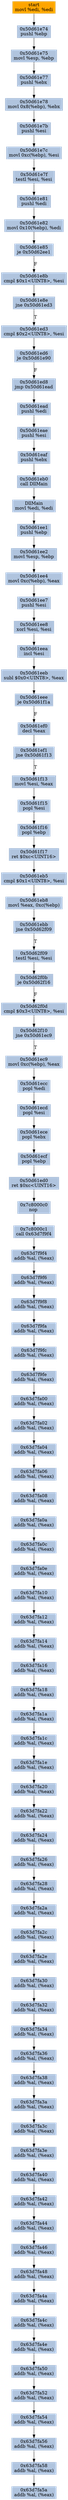 digraph G {
node[shape=rectangle,style=filled,fillcolor=lightsteelblue,color=lightsteelblue]
bgcolor="transparent"
a0x50d61e72movl_edi_edi[label="start\nmovl %edi, %edi",color="lightgrey",fillcolor="orange"];
a0x50d61e74pushl_ebp[label="0x50d61e74\npushl %ebp"];
a0x50d61e75movl_esp_ebp[label="0x50d61e75\nmovl %esp, %ebp"];
a0x50d61e77pushl_ebx[label="0x50d61e77\npushl %ebx"];
a0x50d61e78movl_0x8ebp__ebx[label="0x50d61e78\nmovl 0x8(%ebp), %ebx"];
a0x50d61e7bpushl_esi[label="0x50d61e7b\npushl %esi"];
a0x50d61e7cmovl_0xcebp__esi[label="0x50d61e7c\nmovl 0xc(%ebp), %esi"];
a0x50d61e7ftestl_esi_esi[label="0x50d61e7f\ntestl %esi, %esi"];
a0x50d61e81pushl_edi[label="0x50d61e81\npushl %edi"];
a0x50d61e82movl_0x10ebp__edi[label="0x50d61e82\nmovl 0x10(%ebp), %edi"];
a0x50d61e85je_0x50d62ee1[label="0x50d61e85\nje 0x50d62ee1"];
a0x50d61e8bcmpl_0x1UINT8_esi[label="0x50d61e8b\ncmpl $0x1<UINT8>, %esi"];
a0x50d61e8ejne_0x50d61ed3[label="0x50d61e8e\njne 0x50d61ed3"];
a0x50d61ed3cmpl_0x2UINT8_esi[label="0x50d61ed3\ncmpl $0x2<UINT8>, %esi"];
a0x50d61ed6je_0x50d61e90[label="0x50d61ed6\nje 0x50d61e90"];
a0x50d61ed8jmp_0x50d61ead[label="0x50d61ed8\njmp 0x50d61ead"];
a0x50d61eadpushl_edi[label="0x50d61ead\npushl %edi"];
a0x50d61eaepushl_esi[label="0x50d61eae\npushl %esi"];
a0x50d61eafpushl_ebx[label="0x50d61eaf\npushl %ebx"];
a0x50d61eb0call_DllMain[label="0x50d61eb0\ncall DllMain"];
a0x50d61edfmovl_edi_edi[label="DllMain\nmovl %edi, %edi"];
a0x50d61ee1pushl_ebp[label="0x50d61ee1\npushl %ebp"];
a0x50d61ee2movl_esp_ebp[label="0x50d61ee2\nmovl %esp, %ebp"];
a0x50d61ee4movl_0xcebp__eax[label="0x50d61ee4\nmovl 0xc(%ebp), %eax"];
a0x50d61ee7pushl_esi[label="0x50d61ee7\npushl %esi"];
a0x50d61ee8xorl_esi_esi[label="0x50d61ee8\nxorl %esi, %esi"];
a0x50d61eeaincl_esi[label="0x50d61eea\nincl %esi"];
a0x50d61eebsubl_0x0UINT8_eax[label="0x50d61eeb\nsubl $0x0<UINT8>, %eax"];
a0x50d61eeeje_0x50d61f1a[label="0x50d61eee\nje 0x50d61f1a"];
a0x50d61ef0decl_eax[label="0x50d61ef0\ndecl %eax"];
a0x50d61ef1jne_0x50d61f13[label="0x50d61ef1\njne 0x50d61f13"];
a0x50d61f13movl_esi_eax[label="0x50d61f13\nmovl %esi, %eax"];
a0x50d61f15popl_esi[label="0x50d61f15\npopl %esi"];
a0x50d61f16popl_ebp[label="0x50d61f16\npopl %ebp"];
a0x50d61f17ret_0xcUINT16[label="0x50d61f17\nret $0xc<UINT16>"];
a0x50d61eb5cmpl_0x1UINT8_esi[label="0x50d61eb5\ncmpl $0x1<UINT8>, %esi"];
a0x50d61eb8movl_eax_0xcebp_[label="0x50d61eb8\nmovl %eax, 0xc(%ebp)"];
a0x50d61ebbjne_0x50d62f09[label="0x50d61ebb\njne 0x50d62f09"];
a0x50d62f09testl_esi_esi[label="0x50d62f09\ntestl %esi, %esi"];
a0x50d62f0bje_0x50d62f16[label="0x50d62f0b\nje 0x50d62f16"];
a0x50d62f0dcmpl_0x3UINT8_esi[label="0x50d62f0d\ncmpl $0x3<UINT8>, %esi"];
a0x50d62f10jne_0x50d61ec9[label="0x50d62f10\njne 0x50d61ec9"];
a0x50d61ec9movl_0xcebp__eax[label="0x50d61ec9\nmovl 0xc(%ebp), %eax"];
a0x50d61eccpopl_edi[label="0x50d61ecc\npopl %edi"];
a0x50d61ecdpopl_esi[label="0x50d61ecd\npopl %esi"];
a0x50d61ecepopl_ebx[label="0x50d61ece\npopl %ebx"];
a0x50d61ecfpopl_ebp[label="0x50d61ecf\npopl %ebp"];
a0x50d61ed0ret_0xcUINT16[label="0x50d61ed0\nret $0xc<UINT16>"];
a0x7c8000c0nop_[label="0x7c8000c0\nnop "];
a0x7c8000c1call_0x63d7f9f4[label="0x7c8000c1\ncall 0x63d7f9f4"];
a0x63d7f9f4addb_al_eax_[label="0x63d7f9f4\naddb %al, (%eax)"];
a0x63d7f9f6addb_al_eax_[label="0x63d7f9f6\naddb %al, (%eax)"];
a0x63d7f9f8addb_al_eax_[label="0x63d7f9f8\naddb %al, (%eax)"];
a0x63d7f9faaddb_al_eax_[label="0x63d7f9fa\naddb %al, (%eax)"];
a0x63d7f9fcaddb_al_eax_[label="0x63d7f9fc\naddb %al, (%eax)"];
a0x63d7f9feaddb_al_eax_[label="0x63d7f9fe\naddb %al, (%eax)"];
a0x63d7fa00addb_al_eax_[label="0x63d7fa00\naddb %al, (%eax)"];
a0x63d7fa02addb_al_eax_[label="0x63d7fa02\naddb %al, (%eax)"];
a0x63d7fa04addb_al_eax_[label="0x63d7fa04\naddb %al, (%eax)"];
a0x63d7fa06addb_al_eax_[label="0x63d7fa06\naddb %al, (%eax)"];
a0x63d7fa08addb_al_eax_[label="0x63d7fa08\naddb %al, (%eax)"];
a0x63d7fa0aaddb_al_eax_[label="0x63d7fa0a\naddb %al, (%eax)"];
a0x63d7fa0caddb_al_eax_[label="0x63d7fa0c\naddb %al, (%eax)"];
a0x63d7fa0eaddb_al_eax_[label="0x63d7fa0e\naddb %al, (%eax)"];
a0x63d7fa10addb_al_eax_[label="0x63d7fa10\naddb %al, (%eax)"];
a0x63d7fa12addb_al_eax_[label="0x63d7fa12\naddb %al, (%eax)"];
a0x63d7fa14addb_al_eax_[label="0x63d7fa14\naddb %al, (%eax)"];
a0x63d7fa16addb_al_eax_[label="0x63d7fa16\naddb %al, (%eax)"];
a0x63d7fa18addb_al_eax_[label="0x63d7fa18\naddb %al, (%eax)"];
a0x63d7fa1aaddb_al_eax_[label="0x63d7fa1a\naddb %al, (%eax)"];
a0x63d7fa1caddb_al_eax_[label="0x63d7fa1c\naddb %al, (%eax)"];
a0x63d7fa1eaddb_al_eax_[label="0x63d7fa1e\naddb %al, (%eax)"];
a0x63d7fa20addb_al_eax_[label="0x63d7fa20\naddb %al, (%eax)"];
a0x63d7fa22addb_al_eax_[label="0x63d7fa22\naddb %al, (%eax)"];
a0x63d7fa24addb_al_eax_[label="0x63d7fa24\naddb %al, (%eax)"];
a0x63d7fa26addb_al_eax_[label="0x63d7fa26\naddb %al, (%eax)"];
a0x63d7fa28addb_al_eax_[label="0x63d7fa28\naddb %al, (%eax)"];
a0x63d7fa2aaddb_al_eax_[label="0x63d7fa2a\naddb %al, (%eax)"];
a0x63d7fa2caddb_al_eax_[label="0x63d7fa2c\naddb %al, (%eax)"];
a0x63d7fa2eaddb_al_eax_[label="0x63d7fa2e\naddb %al, (%eax)"];
a0x63d7fa30addb_al_eax_[label="0x63d7fa30\naddb %al, (%eax)"];
a0x63d7fa32addb_al_eax_[label="0x63d7fa32\naddb %al, (%eax)"];
a0x63d7fa34addb_al_eax_[label="0x63d7fa34\naddb %al, (%eax)"];
a0x63d7fa36addb_al_eax_[label="0x63d7fa36\naddb %al, (%eax)"];
a0x63d7fa38addb_al_eax_[label="0x63d7fa38\naddb %al, (%eax)"];
a0x63d7fa3aaddb_al_eax_[label="0x63d7fa3a\naddb %al, (%eax)"];
a0x63d7fa3caddb_al_eax_[label="0x63d7fa3c\naddb %al, (%eax)"];
a0x63d7fa3eaddb_al_eax_[label="0x63d7fa3e\naddb %al, (%eax)"];
a0x63d7fa40addb_al_eax_[label="0x63d7fa40\naddb %al, (%eax)"];
a0x63d7fa42addb_al_eax_[label="0x63d7fa42\naddb %al, (%eax)"];
a0x63d7fa44addb_al_eax_[label="0x63d7fa44\naddb %al, (%eax)"];
a0x63d7fa46addb_al_eax_[label="0x63d7fa46\naddb %al, (%eax)"];
a0x63d7fa48addb_al_eax_[label="0x63d7fa48\naddb %al, (%eax)"];
a0x63d7fa4aaddb_al_eax_[label="0x63d7fa4a\naddb %al, (%eax)"];
a0x63d7fa4caddb_al_eax_[label="0x63d7fa4c\naddb %al, (%eax)"];
a0x63d7fa4eaddb_al_eax_[label="0x63d7fa4e\naddb %al, (%eax)"];
a0x63d7fa50addb_al_eax_[label="0x63d7fa50\naddb %al, (%eax)"];
a0x63d7fa52addb_al_eax_[label="0x63d7fa52\naddb %al, (%eax)"];
a0x63d7fa54addb_al_eax_[label="0x63d7fa54\naddb %al, (%eax)"];
a0x63d7fa56addb_al_eax_[label="0x63d7fa56\naddb %al, (%eax)"];
a0x63d7fa58addb_al_eax_[label="0x63d7fa58\naddb %al, (%eax)"];
a0x63d7fa5aaddb_al_eax_[label="0x63d7fa5a\naddb %al, (%eax)"];
a0x50d61e72movl_edi_edi -> a0x50d61e74pushl_ebp [color="#000000"];
a0x50d61e74pushl_ebp -> a0x50d61e75movl_esp_ebp [color="#000000"];
a0x50d61e75movl_esp_ebp -> a0x50d61e77pushl_ebx [color="#000000"];
a0x50d61e77pushl_ebx -> a0x50d61e78movl_0x8ebp__ebx [color="#000000"];
a0x50d61e78movl_0x8ebp__ebx -> a0x50d61e7bpushl_esi [color="#000000"];
a0x50d61e7bpushl_esi -> a0x50d61e7cmovl_0xcebp__esi [color="#000000"];
a0x50d61e7cmovl_0xcebp__esi -> a0x50d61e7ftestl_esi_esi [color="#000000"];
a0x50d61e7ftestl_esi_esi -> a0x50d61e81pushl_edi [color="#000000"];
a0x50d61e81pushl_edi -> a0x50d61e82movl_0x10ebp__edi [color="#000000"];
a0x50d61e82movl_0x10ebp__edi -> a0x50d61e85je_0x50d62ee1 [color="#000000"];
a0x50d61e85je_0x50d62ee1 -> a0x50d61e8bcmpl_0x1UINT8_esi [color="#000000",label="F"];
a0x50d61e8bcmpl_0x1UINT8_esi -> a0x50d61e8ejne_0x50d61ed3 [color="#000000"];
a0x50d61e8ejne_0x50d61ed3 -> a0x50d61ed3cmpl_0x2UINT8_esi [color="#000000",label="T"];
a0x50d61ed3cmpl_0x2UINT8_esi -> a0x50d61ed6je_0x50d61e90 [color="#000000"];
a0x50d61ed6je_0x50d61e90 -> a0x50d61ed8jmp_0x50d61ead [color="#000000",label="F"];
a0x50d61ed8jmp_0x50d61ead -> a0x50d61eadpushl_edi [color="#000000"];
a0x50d61eadpushl_edi -> a0x50d61eaepushl_esi [color="#000000"];
a0x50d61eaepushl_esi -> a0x50d61eafpushl_ebx [color="#000000"];
a0x50d61eafpushl_ebx -> a0x50d61eb0call_DllMain [color="#000000"];
a0x50d61eb0call_DllMain -> a0x50d61edfmovl_edi_edi [color="#000000"];
a0x50d61edfmovl_edi_edi -> a0x50d61ee1pushl_ebp [color="#000000"];
a0x50d61ee1pushl_ebp -> a0x50d61ee2movl_esp_ebp [color="#000000"];
a0x50d61ee2movl_esp_ebp -> a0x50d61ee4movl_0xcebp__eax [color="#000000"];
a0x50d61ee4movl_0xcebp__eax -> a0x50d61ee7pushl_esi [color="#000000"];
a0x50d61ee7pushl_esi -> a0x50d61ee8xorl_esi_esi [color="#000000"];
a0x50d61ee8xorl_esi_esi -> a0x50d61eeaincl_esi [color="#000000"];
a0x50d61eeaincl_esi -> a0x50d61eebsubl_0x0UINT8_eax [color="#000000"];
a0x50d61eebsubl_0x0UINT8_eax -> a0x50d61eeeje_0x50d61f1a [color="#000000"];
a0x50d61eeeje_0x50d61f1a -> a0x50d61ef0decl_eax [color="#000000",label="F"];
a0x50d61ef0decl_eax -> a0x50d61ef1jne_0x50d61f13 [color="#000000"];
a0x50d61ef1jne_0x50d61f13 -> a0x50d61f13movl_esi_eax [color="#000000",label="T"];
a0x50d61f13movl_esi_eax -> a0x50d61f15popl_esi [color="#000000"];
a0x50d61f15popl_esi -> a0x50d61f16popl_ebp [color="#000000"];
a0x50d61f16popl_ebp -> a0x50d61f17ret_0xcUINT16 [color="#000000"];
a0x50d61f17ret_0xcUINT16 -> a0x50d61eb5cmpl_0x1UINT8_esi [color="#000000"];
a0x50d61eb5cmpl_0x1UINT8_esi -> a0x50d61eb8movl_eax_0xcebp_ [color="#000000"];
a0x50d61eb8movl_eax_0xcebp_ -> a0x50d61ebbjne_0x50d62f09 [color="#000000"];
a0x50d61ebbjne_0x50d62f09 -> a0x50d62f09testl_esi_esi [color="#000000",label="T"];
a0x50d62f09testl_esi_esi -> a0x50d62f0bje_0x50d62f16 [color="#000000"];
a0x50d62f0bje_0x50d62f16 -> a0x50d62f0dcmpl_0x3UINT8_esi [color="#000000",label="F"];
a0x50d62f0dcmpl_0x3UINT8_esi -> a0x50d62f10jne_0x50d61ec9 [color="#000000"];
a0x50d62f10jne_0x50d61ec9 -> a0x50d61ec9movl_0xcebp__eax [color="#000000",label="T"];
a0x50d61ec9movl_0xcebp__eax -> a0x50d61eccpopl_edi [color="#000000"];
a0x50d61eccpopl_edi -> a0x50d61ecdpopl_esi [color="#000000"];
a0x50d61ecdpopl_esi -> a0x50d61ecepopl_ebx [color="#000000"];
a0x50d61ecepopl_ebx -> a0x50d61ecfpopl_ebp [color="#000000"];
a0x50d61ecfpopl_ebp -> a0x50d61ed0ret_0xcUINT16 [color="#000000"];
a0x50d61ed0ret_0xcUINT16 -> a0x7c8000c0nop_ [color="#000000"];
a0x7c8000c0nop_ -> a0x7c8000c1call_0x63d7f9f4 [color="#000000"];
a0x7c8000c1call_0x63d7f9f4 -> a0x63d7f9f4addb_al_eax_ [color="#000000"];
a0x63d7f9f4addb_al_eax_ -> a0x63d7f9f6addb_al_eax_ [color="#000000"];
a0x63d7f9f6addb_al_eax_ -> a0x63d7f9f8addb_al_eax_ [color="#000000"];
a0x63d7f9f8addb_al_eax_ -> a0x63d7f9faaddb_al_eax_ [color="#000000"];
a0x63d7f9faaddb_al_eax_ -> a0x63d7f9fcaddb_al_eax_ [color="#000000"];
a0x63d7f9fcaddb_al_eax_ -> a0x63d7f9feaddb_al_eax_ [color="#000000"];
a0x63d7f9feaddb_al_eax_ -> a0x63d7fa00addb_al_eax_ [color="#000000"];
a0x63d7fa00addb_al_eax_ -> a0x63d7fa02addb_al_eax_ [color="#000000"];
a0x63d7fa02addb_al_eax_ -> a0x63d7fa04addb_al_eax_ [color="#000000"];
a0x63d7fa04addb_al_eax_ -> a0x63d7fa06addb_al_eax_ [color="#000000"];
a0x63d7fa06addb_al_eax_ -> a0x63d7fa08addb_al_eax_ [color="#000000"];
a0x63d7fa08addb_al_eax_ -> a0x63d7fa0aaddb_al_eax_ [color="#000000"];
a0x63d7fa0aaddb_al_eax_ -> a0x63d7fa0caddb_al_eax_ [color="#000000"];
a0x63d7fa0caddb_al_eax_ -> a0x63d7fa0eaddb_al_eax_ [color="#000000"];
a0x63d7fa0eaddb_al_eax_ -> a0x63d7fa10addb_al_eax_ [color="#000000"];
a0x63d7fa10addb_al_eax_ -> a0x63d7fa12addb_al_eax_ [color="#000000"];
a0x63d7fa12addb_al_eax_ -> a0x63d7fa14addb_al_eax_ [color="#000000"];
a0x63d7fa14addb_al_eax_ -> a0x63d7fa16addb_al_eax_ [color="#000000"];
a0x63d7fa16addb_al_eax_ -> a0x63d7fa18addb_al_eax_ [color="#000000"];
a0x63d7fa18addb_al_eax_ -> a0x63d7fa1aaddb_al_eax_ [color="#000000"];
a0x63d7fa1aaddb_al_eax_ -> a0x63d7fa1caddb_al_eax_ [color="#000000"];
a0x63d7fa1caddb_al_eax_ -> a0x63d7fa1eaddb_al_eax_ [color="#000000"];
a0x63d7fa1eaddb_al_eax_ -> a0x63d7fa20addb_al_eax_ [color="#000000"];
a0x63d7fa20addb_al_eax_ -> a0x63d7fa22addb_al_eax_ [color="#000000"];
a0x63d7fa22addb_al_eax_ -> a0x63d7fa24addb_al_eax_ [color="#000000"];
a0x63d7fa24addb_al_eax_ -> a0x63d7fa26addb_al_eax_ [color="#000000"];
a0x63d7fa26addb_al_eax_ -> a0x63d7fa28addb_al_eax_ [color="#000000"];
a0x63d7fa28addb_al_eax_ -> a0x63d7fa2aaddb_al_eax_ [color="#000000"];
a0x63d7fa2aaddb_al_eax_ -> a0x63d7fa2caddb_al_eax_ [color="#000000"];
a0x63d7fa2caddb_al_eax_ -> a0x63d7fa2eaddb_al_eax_ [color="#000000"];
a0x63d7fa2eaddb_al_eax_ -> a0x63d7fa30addb_al_eax_ [color="#000000"];
a0x63d7fa30addb_al_eax_ -> a0x63d7fa32addb_al_eax_ [color="#000000"];
a0x63d7fa32addb_al_eax_ -> a0x63d7fa34addb_al_eax_ [color="#000000"];
a0x63d7fa34addb_al_eax_ -> a0x63d7fa36addb_al_eax_ [color="#000000"];
a0x63d7fa36addb_al_eax_ -> a0x63d7fa38addb_al_eax_ [color="#000000"];
a0x63d7fa38addb_al_eax_ -> a0x63d7fa3aaddb_al_eax_ [color="#000000"];
a0x63d7fa3aaddb_al_eax_ -> a0x63d7fa3caddb_al_eax_ [color="#000000"];
a0x63d7fa3caddb_al_eax_ -> a0x63d7fa3eaddb_al_eax_ [color="#000000"];
a0x63d7fa3eaddb_al_eax_ -> a0x63d7fa40addb_al_eax_ [color="#000000"];
a0x63d7fa40addb_al_eax_ -> a0x63d7fa42addb_al_eax_ [color="#000000"];
a0x63d7fa42addb_al_eax_ -> a0x63d7fa44addb_al_eax_ [color="#000000"];
a0x63d7fa44addb_al_eax_ -> a0x63d7fa46addb_al_eax_ [color="#000000"];
a0x63d7fa46addb_al_eax_ -> a0x63d7fa48addb_al_eax_ [color="#000000"];
a0x63d7fa48addb_al_eax_ -> a0x63d7fa4aaddb_al_eax_ [color="#000000"];
a0x63d7fa4aaddb_al_eax_ -> a0x63d7fa4caddb_al_eax_ [color="#000000"];
a0x63d7fa4caddb_al_eax_ -> a0x63d7fa4eaddb_al_eax_ [color="#000000"];
a0x63d7fa4eaddb_al_eax_ -> a0x63d7fa50addb_al_eax_ [color="#000000"];
a0x63d7fa50addb_al_eax_ -> a0x63d7fa52addb_al_eax_ [color="#000000"];
a0x63d7fa52addb_al_eax_ -> a0x63d7fa54addb_al_eax_ [color="#000000"];
a0x63d7fa54addb_al_eax_ -> a0x63d7fa56addb_al_eax_ [color="#000000"];
a0x63d7fa56addb_al_eax_ -> a0x63d7fa58addb_al_eax_ [color="#000000"];
a0x63d7fa58addb_al_eax_ -> a0x63d7fa5aaddb_al_eax_ [color="#000000"];
}
